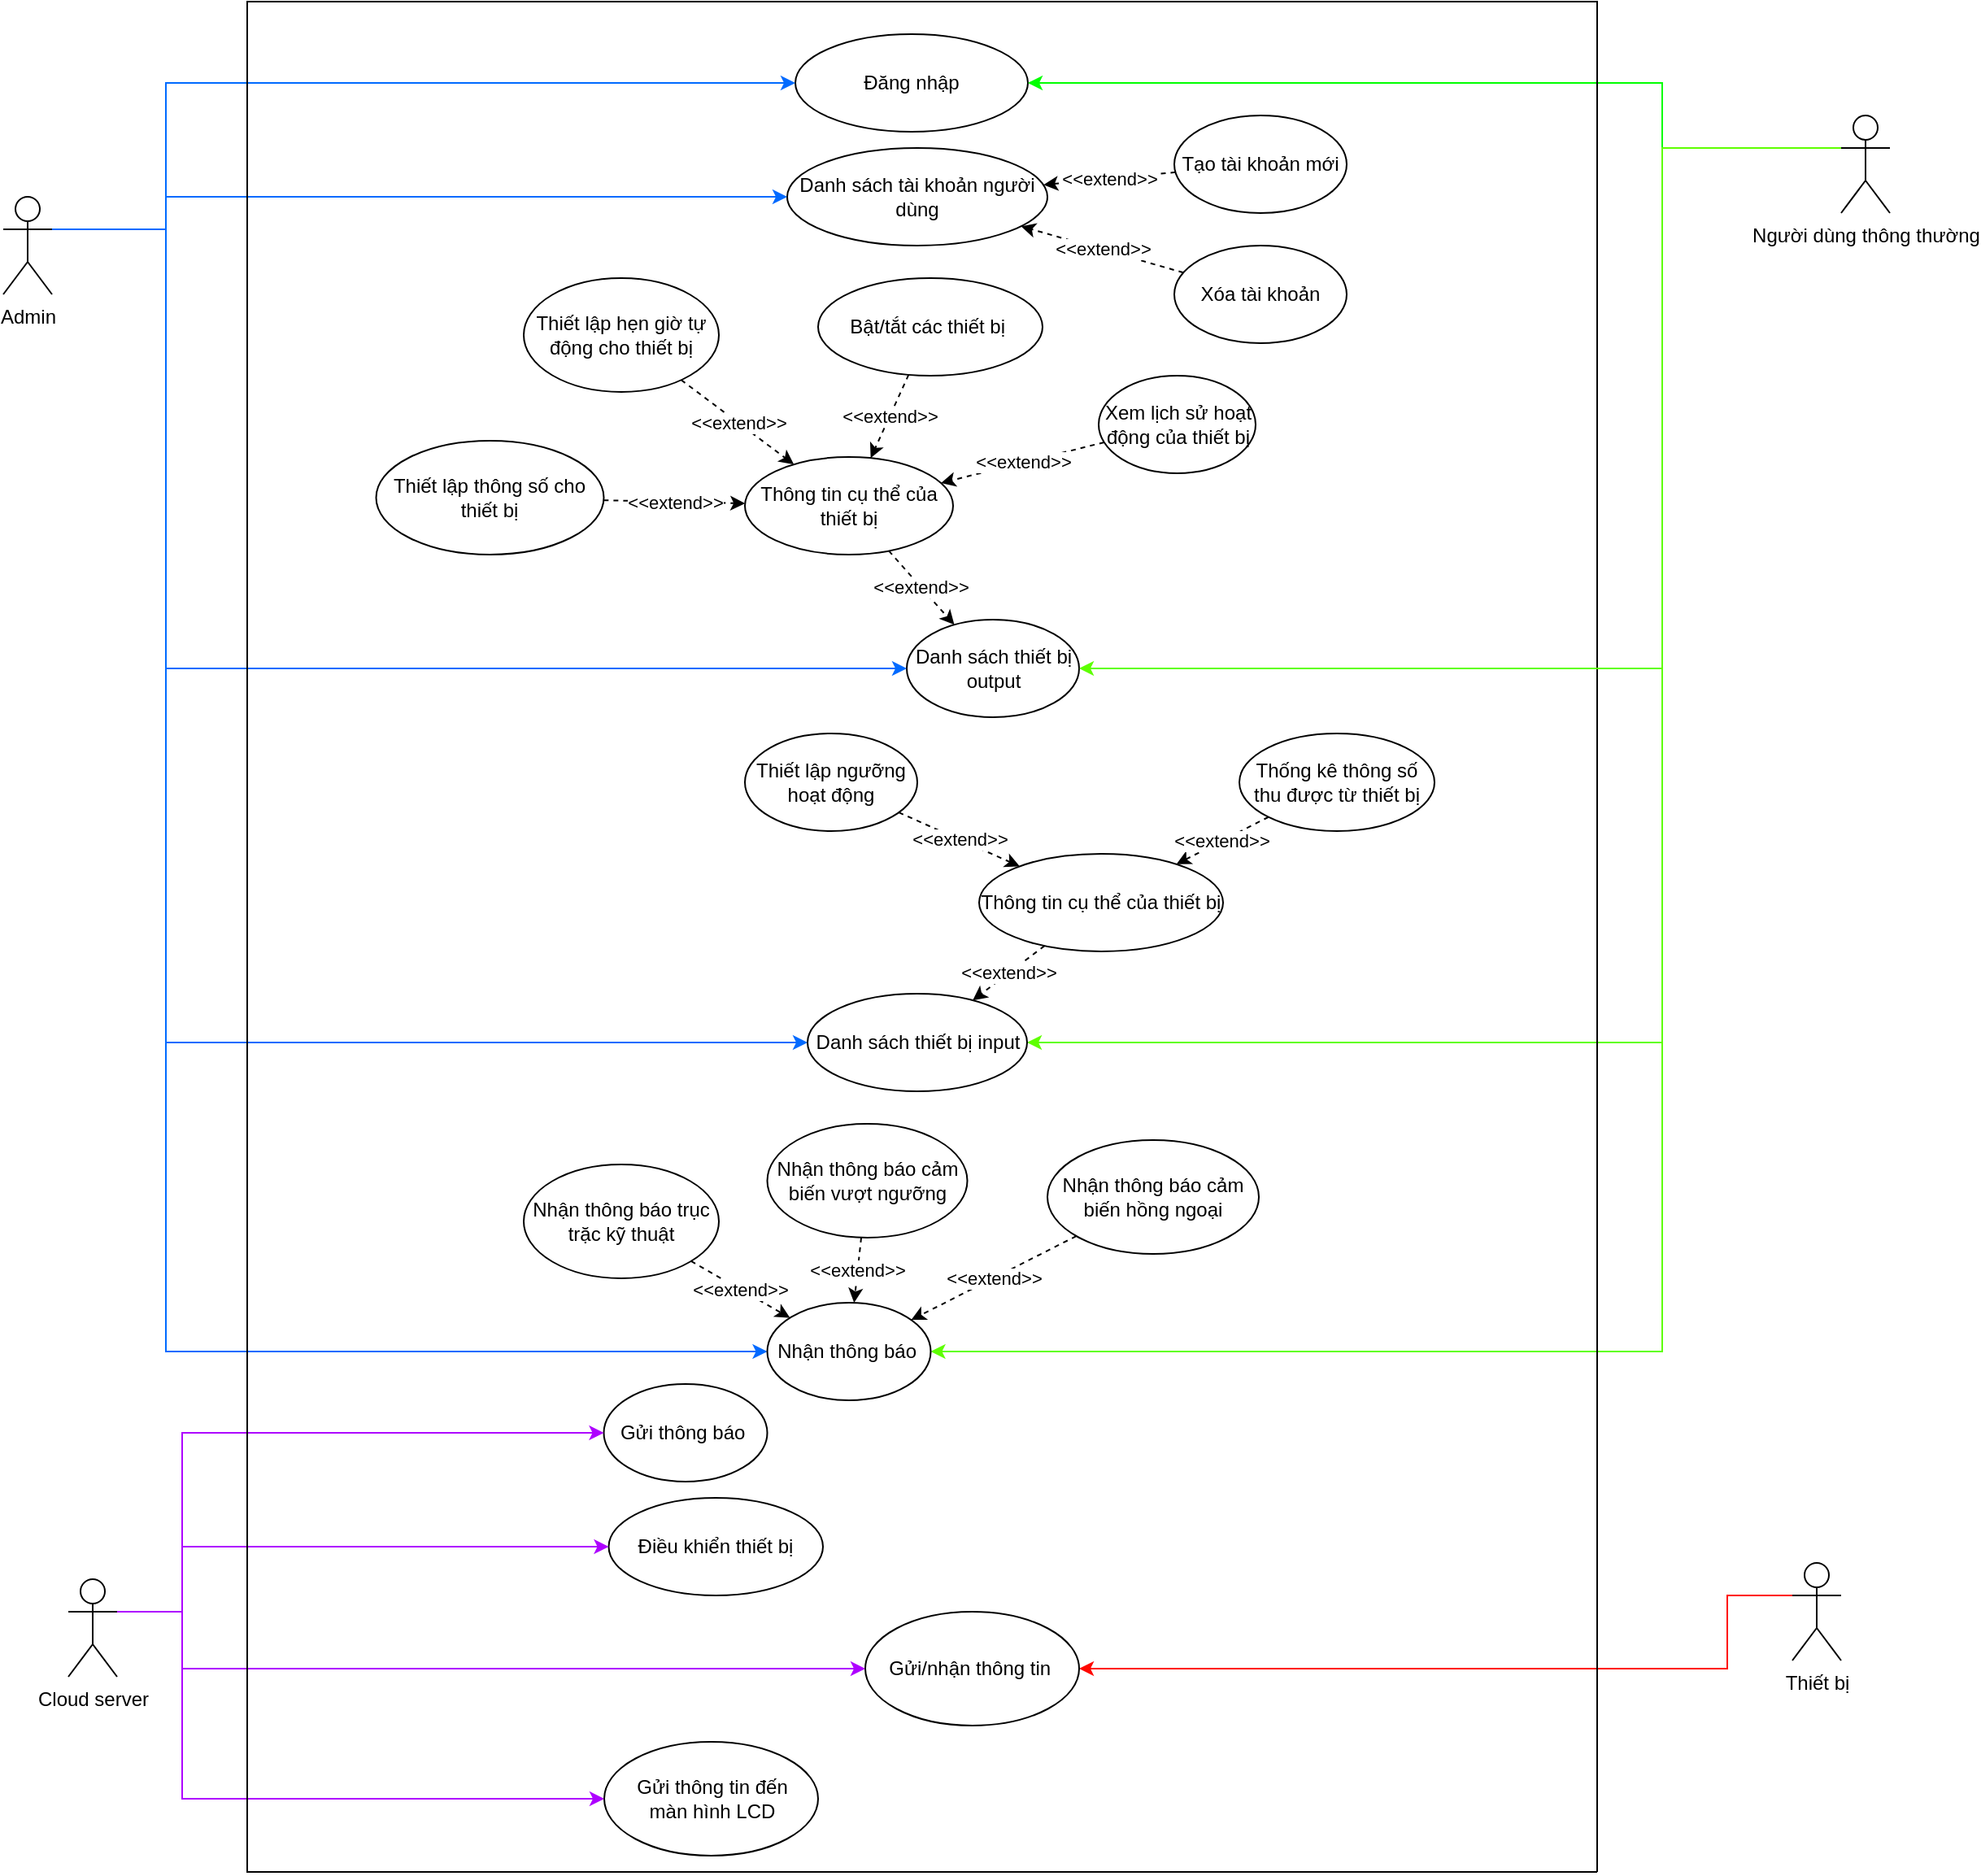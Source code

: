 <mxfile version="21.0.6" type="github">
  <diagram name="Page-1" id="Gs4qEUFltZ7bUWOozk17">
    <mxGraphModel dx="1965" dy="-112" grid="1" gridSize="10" guides="1" tooltips="1" connect="1" arrows="1" fold="1" page="1" pageScale="1" pageWidth="827" pageHeight="1169" math="0" shadow="0">
      <root>
        <mxCell id="0" />
        <mxCell id="1" parent="0" />
        <mxCell id="Ebhskz-XtMlUNa1snjmE-1" value="Admin" style="shape=umlActor;verticalLabelPosition=bottom;verticalAlign=top;html=1;outlineConnect=0;" parent="1" vertex="1">
          <mxGeometry x="50" y="1320" width="30" height="60" as="geometry" />
        </mxCell>
        <mxCell id="Ebhskz-XtMlUNa1snjmE-2" value="Đăng nhập" style="ellipse;whiteSpace=wrap;html=1;" parent="1" vertex="1">
          <mxGeometry x="537" y="1220" width="143" height="60" as="geometry" />
        </mxCell>
        <mxCell id="Ebhskz-XtMlUNa1snjmE-3" value="Thông tin cụ thể của thiết bị" style="ellipse;whiteSpace=wrap;html=1;" parent="1" vertex="1">
          <mxGeometry x="506" y="1480" width="128" height="60" as="geometry" />
        </mxCell>
        <mxCell id="Ebhskz-XtMlUNa1snjmE-4" value="Danh sách thiết bị output" style="ellipse;whiteSpace=wrap;html=1;" parent="1" vertex="1">
          <mxGeometry x="605.5" y="1580" width="106" height="60" as="geometry" />
        </mxCell>
        <mxCell id="Ebhskz-XtMlUNa1snjmE-5" value="Bật/tắt các thiết bị&amp;nbsp;" style="ellipse;whiteSpace=wrap;html=1;" parent="1" vertex="1">
          <mxGeometry x="551" y="1370" width="138" height="60" as="geometry" />
        </mxCell>
        <mxCell id="Ebhskz-XtMlUNa1snjmE-6" value="Thiết lập hẹn giờ tự động cho thiết bị" style="ellipse;whiteSpace=wrap;html=1;" parent="1" vertex="1">
          <mxGeometry x="370" y="1370" width="120" height="70" as="geometry" />
        </mxCell>
        <mxCell id="Ebhskz-XtMlUNa1snjmE-7" value="" style="endArrow=classic;html=1;rounded=0;entryX=0;entryY=0.5;entryDx=0;entryDy=0;exitX=1;exitY=0.333;exitDx=0;exitDy=0;exitPerimeter=0;edgeStyle=orthogonalEdgeStyle;fillColor=#dae8fc;strokeColor=#006aff;startArrow=none;" parent="1" source="Ebhskz-XtMlUNa1snjmE-1" target="Ebhskz-XtMlUNa1snjmE-2" edge="1">
          <mxGeometry width="50" height="50" relative="1" as="geometry">
            <mxPoint x="130" y="1330" as="sourcePoint" />
            <mxPoint x="180" y="1280" as="targetPoint" />
            <Array as="points">
              <mxPoint x="150" y="1340" />
              <mxPoint x="150" y="1250" />
            </Array>
          </mxGeometry>
        </mxCell>
        <mxCell id="Ebhskz-XtMlUNa1snjmE-8" value="" style="endArrow=classic;html=1;rounded=0;exitX=1;exitY=0.333;exitDx=0;exitDy=0;exitPerimeter=0;edgeStyle=orthogonalEdgeStyle;fillColor=#dae8fc;strokeColor=#006aff;entryX=0;entryY=0.5;entryDx=0;entryDy=0;" parent="1" source="Ebhskz-XtMlUNa1snjmE-1" target="Ebhskz-XtMlUNa1snjmE-4" edge="1">
          <mxGeometry width="50" height="50" relative="1" as="geometry">
            <mxPoint x="130" y="1460" as="sourcePoint" />
            <mxPoint x="246.0" y="1420" as="targetPoint" />
            <Array as="points">
              <mxPoint x="150" y="1340" />
              <mxPoint x="150" y="1610" />
            </Array>
          </mxGeometry>
        </mxCell>
        <mxCell id="Ebhskz-XtMlUNa1snjmE-9" style="edgeStyle=orthogonalEdgeStyle;rounded=0;orthogonalLoop=1;jettySize=auto;html=1;exitX=0;exitY=0.333;exitDx=0;exitDy=0;exitPerimeter=0;entryX=1;entryY=0.5;entryDx=0;entryDy=0;fillColor=#e51400;strokeColor=#FF0800;" parent="1" source="Ebhskz-XtMlUNa1snjmE-10" target="Ebhskz-XtMlUNa1snjmE-40" edge="1">
          <mxGeometry relative="1" as="geometry">
            <Array as="points">
              <mxPoint x="1110" y="2225" />
            </Array>
          </mxGeometry>
        </mxCell>
        <mxCell id="Ebhskz-XtMlUNa1snjmE-10" value="Thiết bị" style="shape=umlActor;verticalLabelPosition=bottom;verticalAlign=top;html=1;outlineConnect=0;" parent="1" vertex="1">
          <mxGeometry x="1150" y="2160" width="30" height="60" as="geometry" />
        </mxCell>
        <mxCell id="Ebhskz-XtMlUNa1snjmE-11" value="Người dùng thông thường" style="shape=umlActor;verticalLabelPosition=bottom;verticalAlign=top;html=1;outlineConnect=0;" parent="1" vertex="1">
          <mxGeometry x="1180" y="1270" width="30" height="60" as="geometry" />
        </mxCell>
        <mxCell id="Ebhskz-XtMlUNa1snjmE-12" value="" style="endArrow=classic;html=1;rounded=0;exitX=0;exitY=0.333;exitDx=0;exitDy=0;exitPerimeter=0;entryX=1;entryY=0.5;entryDx=0;entryDy=0;edgeStyle=orthogonalEdgeStyle;fillColor=#008a00;strokeColor=#00ff00;" parent="1" source="Ebhskz-XtMlUNa1snjmE-11" target="Ebhskz-XtMlUNa1snjmE-2" edge="1">
          <mxGeometry width="50" height="50" relative="1" as="geometry">
            <mxPoint x="760" y="1550" as="sourcePoint" />
            <mxPoint x="810" y="1500" as="targetPoint" />
            <Array as="points">
              <mxPoint x="1070" y="1290" />
              <mxPoint x="1070" y="1250" />
            </Array>
          </mxGeometry>
        </mxCell>
        <mxCell id="Ebhskz-XtMlUNa1snjmE-13" value="&amp;lt;&amp;lt;extend&amp;gt;&amp;gt;" style="endArrow=classic;html=1;rounded=0;dashed=1;" parent="1" source="Ebhskz-XtMlUNa1snjmE-5" target="Ebhskz-XtMlUNa1snjmE-3" edge="1">
          <mxGeometry width="50" height="50" relative="1" as="geometry">
            <mxPoint x="630" y="1590" as="sourcePoint" />
            <mxPoint x="680" y="1540" as="targetPoint" />
          </mxGeometry>
        </mxCell>
        <mxCell id="Ebhskz-XtMlUNa1snjmE-14" value="&amp;lt;&amp;lt;extend&amp;gt;&amp;gt;" style="endArrow=classic;html=1;rounded=0;dashed=1;" parent="1" source="Ebhskz-XtMlUNa1snjmE-6" target="Ebhskz-XtMlUNa1snjmE-3" edge="1">
          <mxGeometry width="50" height="50" relative="1" as="geometry">
            <mxPoint x="559" y="1674" as="sourcePoint" />
            <mxPoint x="395" y="1583" as="targetPoint" />
          </mxGeometry>
        </mxCell>
        <mxCell id="Ebhskz-XtMlUNa1snjmE-15" value="Danh sách tài khoản người dùng" style="ellipse;whiteSpace=wrap;html=1;" parent="1" vertex="1">
          <mxGeometry x="532" y="1290" width="160" height="60" as="geometry" />
        </mxCell>
        <mxCell id="Ebhskz-XtMlUNa1snjmE-16" value="" style="endArrow=classic;html=1;rounded=0;exitX=1;exitY=0.333;exitDx=0;exitDy=0;exitPerimeter=0;entryX=0;entryY=0.5;entryDx=0;entryDy=0;edgeStyle=orthogonalEdgeStyle;fillColor=#dae8fc;strokeColor=#006aff;" parent="1" source="Ebhskz-XtMlUNa1snjmE-1" target="Ebhskz-XtMlUNa1snjmE-15" edge="1">
          <mxGeometry width="50" height="50" relative="1" as="geometry">
            <mxPoint x="600" y="1430" as="sourcePoint" />
            <mxPoint x="650" y="1380" as="targetPoint" />
            <Array as="points">
              <mxPoint x="150" y="1325" />
              <mxPoint x="150" y="1320" />
              <mxPoint x="530" y="1320" />
            </Array>
          </mxGeometry>
        </mxCell>
        <mxCell id="Ebhskz-XtMlUNa1snjmE-17" value="Thiết lập thông số cho thiết bị" style="ellipse;whiteSpace=wrap;html=1;" parent="1" vertex="1">
          <mxGeometry x="279.25" y="1470" width="140" height="70" as="geometry" />
        </mxCell>
        <mxCell id="Ebhskz-XtMlUNa1snjmE-18" value="&amp;lt;&amp;lt;extend&amp;gt;&amp;gt;" style="endArrow=classic;html=1;rounded=0;dashed=1;" parent="1" source="Ebhskz-XtMlUNa1snjmE-17" target="Ebhskz-XtMlUNa1snjmE-3" edge="1">
          <mxGeometry width="50" height="50" relative="1" as="geometry">
            <mxPoint x="483" y="1477" as="sourcePoint" />
            <mxPoint x="369" y="1447" as="targetPoint" />
          </mxGeometry>
        </mxCell>
        <mxCell id="Ebhskz-XtMlUNa1snjmE-19" value="Thông tin cụ thể của thiết bị" style="ellipse;whiteSpace=wrap;html=1;" parent="1" vertex="1">
          <mxGeometry x="650" y="1724" width="150" height="60" as="geometry" />
        </mxCell>
        <mxCell id="Ebhskz-XtMlUNa1snjmE-20" value="" style="endArrow=classic;html=1;rounded=0;strokeColor=#006aff;exitX=1;exitY=0.333;exitDx=0;exitDy=0;exitPerimeter=0;entryX=0;entryY=0.5;entryDx=0;entryDy=0;edgeStyle=orthogonalEdgeStyle;fillColor=#dae8fc;" parent="1" source="Ebhskz-XtMlUNa1snjmE-1" target="Ebhskz-XtMlUNa1snjmE-32" edge="1">
          <mxGeometry width="50" height="50" relative="1" as="geometry">
            <mxPoint x="610" y="1590" as="sourcePoint" />
            <mxPoint x="660" y="1540" as="targetPoint" />
            <Array as="points">
              <mxPoint x="150" y="1340" />
              <mxPoint x="150" y="1840" />
              <mxPoint x="532" y="1840" />
            </Array>
          </mxGeometry>
        </mxCell>
        <mxCell id="Ebhskz-XtMlUNa1snjmE-21" value="" style="endArrow=classic;html=1;rounded=0;strokeColor=#5eff00;exitX=0;exitY=0.333;exitDx=0;exitDy=0;exitPerimeter=0;entryX=1;entryY=0.5;entryDx=0;entryDy=0;fillColor=#d5e8d4;edgeStyle=orthogonalEdgeStyle;" parent="1" source="Ebhskz-XtMlUNa1snjmE-11" target="Ebhskz-XtMlUNa1snjmE-32" edge="1">
          <mxGeometry width="50" height="50" relative="1" as="geometry">
            <mxPoint x="610" y="1590" as="sourcePoint" />
            <mxPoint x="660" y="1540" as="targetPoint" />
            <Array as="points">
              <mxPoint x="1070" y="1290" />
              <mxPoint x="1070" y="1840" />
            </Array>
          </mxGeometry>
        </mxCell>
        <mxCell id="Ebhskz-XtMlUNa1snjmE-22" value="Xem lịch sử hoạt động của thiết bị" style="ellipse;whiteSpace=wrap;html=1;" parent="1" vertex="1">
          <mxGeometry x="723.5" y="1430" width="96.5" height="60" as="geometry" />
        </mxCell>
        <mxCell id="Ebhskz-XtMlUNa1snjmE-23" value="Thống kê thông số thu được từ thiết bị" style="ellipse;whiteSpace=wrap;html=1;" parent="1" vertex="1">
          <mxGeometry x="810" y="1650" width="120" height="60" as="geometry" />
        </mxCell>
        <mxCell id="Ebhskz-XtMlUNa1snjmE-24" value="Nhận thông báo trục trặc kỹ thuật" style="ellipse;whiteSpace=wrap;html=1;" parent="1" vertex="1">
          <mxGeometry x="370" y="1915" width="120" height="70" as="geometry" />
        </mxCell>
        <mxCell id="Ebhskz-XtMlUNa1snjmE-25" value="Nhận thông báo cảm biến vượt ngưỡng" style="ellipse;whiteSpace=wrap;html=1;" parent="1" vertex="1">
          <mxGeometry x="519.75" y="1890" width="123" height="70" as="geometry" />
        </mxCell>
        <mxCell id="Ebhskz-XtMlUNa1snjmE-26" value="Nhận thông báo cảm biến hồng ngoại" style="ellipse;whiteSpace=wrap;html=1;" parent="1" vertex="1">
          <mxGeometry x="692" y="1900" width="130" height="70" as="geometry" />
        </mxCell>
        <mxCell id="Ebhskz-XtMlUNa1snjmE-27" value="" style="endArrow=classic;html=1;rounded=0;strokeColor=#5EFF00;exitX=0;exitY=0.333;exitDx=0;exitDy=0;exitPerimeter=0;entryX=1;entryY=0.5;entryDx=0;entryDy=0;edgeStyle=orthogonalEdgeStyle;" parent="1" source="Ebhskz-XtMlUNa1snjmE-11" target="Ebhskz-XtMlUNa1snjmE-36" edge="1">
          <mxGeometry width="50" height="50" relative="1" as="geometry">
            <mxPoint x="680" y="1680" as="sourcePoint" />
            <mxPoint x="730" y="1630" as="targetPoint" />
            <Array as="points">
              <mxPoint x="1070" y="1290" />
              <mxPoint x="1070" y="2030" />
            </Array>
          </mxGeometry>
        </mxCell>
        <mxCell id="Ebhskz-XtMlUNa1snjmE-28" value="" style="endArrow=classic;html=1;rounded=0;strokeColor=#006aff;exitX=1;exitY=0.333;exitDx=0;exitDy=0;exitPerimeter=0;entryX=0;entryY=0.5;entryDx=0;entryDy=0;edgeStyle=orthogonalEdgeStyle;" parent="1" source="Ebhskz-XtMlUNa1snjmE-1" target="Ebhskz-XtMlUNa1snjmE-36" edge="1">
          <mxGeometry width="50" height="50" relative="1" as="geometry">
            <mxPoint x="680" y="1770" as="sourcePoint" />
            <mxPoint x="730" y="1720" as="targetPoint" />
            <Array as="points">
              <mxPoint x="150" y="1340" />
              <mxPoint x="150" y="2030" />
            </Array>
          </mxGeometry>
        </mxCell>
        <mxCell id="Ebhskz-XtMlUNa1snjmE-29" value="&amp;lt;&amp;lt;extend&amp;gt;&amp;gt;" style="endArrow=classic;html=1;rounded=0;dashed=1;" parent="1" source="Ebhskz-XtMlUNa1snjmE-22" target="Ebhskz-XtMlUNa1snjmE-3" edge="1">
          <mxGeometry width="50" height="50" relative="1" as="geometry">
            <mxPoint x="462" y="1556" as="sourcePoint" />
            <mxPoint x="360" y="1451" as="targetPoint" />
          </mxGeometry>
        </mxCell>
        <mxCell id="Ebhskz-XtMlUNa1snjmE-30" value="&amp;lt;&amp;lt;extend&amp;gt;&amp;gt;" style="endArrow=classic;html=1;rounded=0;dashed=1;" parent="1" source="Ebhskz-XtMlUNa1snjmE-23" target="Ebhskz-XtMlUNa1snjmE-19" edge="1">
          <mxGeometry width="50" height="50" relative="1" as="geometry">
            <mxPoint x="785" y="1734" as="sourcePoint" />
            <mxPoint x="706" y="1681" as="targetPoint" />
          </mxGeometry>
        </mxCell>
        <mxCell id="Ebhskz-XtMlUNa1snjmE-31" value="Cloud server" style="shape=umlActor;verticalLabelPosition=bottom;verticalAlign=top;html=1;outlineConnect=0;" parent="1" vertex="1">
          <mxGeometry x="90" y="2170" width="30" height="60" as="geometry" />
        </mxCell>
        <mxCell id="Ebhskz-XtMlUNa1snjmE-32" value="Danh sách thiết bị input" style="ellipse;whiteSpace=wrap;html=1;" parent="1" vertex="1">
          <mxGeometry x="544.5" y="1810" width="135" height="60" as="geometry" />
        </mxCell>
        <mxCell id="Ebhskz-XtMlUNa1snjmE-33" value="&amp;lt;&amp;lt;extend&amp;gt;&amp;gt;" style="endArrow=classic;html=1;rounded=0;dashed=1;" parent="1" source="Ebhskz-XtMlUNa1snjmE-3" target="Ebhskz-XtMlUNa1snjmE-4" edge="1">
          <mxGeometry x="-0.009" width="50" height="50" relative="1" as="geometry">
            <mxPoint x="785" y="1734" as="sourcePoint" />
            <mxPoint x="706" y="1681" as="targetPoint" />
            <mxPoint as="offset" />
          </mxGeometry>
        </mxCell>
        <mxCell id="Ebhskz-XtMlUNa1snjmE-34" value="&amp;lt;&amp;lt;extend&amp;gt;&amp;gt;" style="endArrow=classic;html=1;rounded=0;dashed=1;" parent="1" source="Ebhskz-XtMlUNa1snjmE-19" target="Ebhskz-XtMlUNa1snjmE-32" edge="1">
          <mxGeometry width="50" height="50" relative="1" as="geometry">
            <mxPoint x="597" y="1660" as="sourcePoint" />
            <mxPoint x="490" y="1700" as="targetPoint" />
          </mxGeometry>
        </mxCell>
        <mxCell id="Ebhskz-XtMlUNa1snjmE-35" value="Điều khiển thiết bị" style="ellipse;whiteSpace=wrap;html=1;" parent="1" vertex="1">
          <mxGeometry x="422.25" y="2120" width="131.75" height="60" as="geometry" />
        </mxCell>
        <mxCell id="Ebhskz-XtMlUNa1snjmE-36" value="Nhận thông báo&amp;nbsp;" style="ellipse;whiteSpace=wrap;html=1;" parent="1" vertex="1">
          <mxGeometry x="519.75" y="2000" width="100.5" height="60" as="geometry" />
        </mxCell>
        <mxCell id="Ebhskz-XtMlUNa1snjmE-37" value="&amp;lt;&amp;lt;extend&amp;gt;&amp;gt;" style="endArrow=classic;html=1;rounded=0;dashed=1;" parent="1" source="Ebhskz-XtMlUNa1snjmE-24" target="Ebhskz-XtMlUNa1snjmE-36" edge="1">
          <mxGeometry width="50" height="50" relative="1" as="geometry">
            <mxPoint x="730" y="1903" as="sourcePoint" />
            <mxPoint x="692" y="1851" as="targetPoint" />
          </mxGeometry>
        </mxCell>
        <mxCell id="Ebhskz-XtMlUNa1snjmE-38" value="&amp;lt;&amp;lt;extend&amp;gt;&amp;gt;" style="endArrow=classic;html=1;rounded=0;dashed=1;" parent="1" source="Ebhskz-XtMlUNa1snjmE-25" target="Ebhskz-XtMlUNa1snjmE-36" edge="1">
          <mxGeometry width="50" height="50" relative="1" as="geometry">
            <mxPoint x="483" y="1917" as="sourcePoint" />
            <mxPoint x="436" y="1954" as="targetPoint" />
          </mxGeometry>
        </mxCell>
        <mxCell id="Ebhskz-XtMlUNa1snjmE-39" value="&amp;lt;&amp;lt;extend&amp;gt;&amp;gt;" style="endArrow=classic;html=1;rounded=0;dashed=1;" parent="1" source="Ebhskz-XtMlUNa1snjmE-26" target="Ebhskz-XtMlUNa1snjmE-36" edge="1">
          <mxGeometry width="50" height="50" relative="1" as="geometry">
            <mxPoint x="564" y="1975" as="sourcePoint" />
            <mxPoint x="451" y="1975" as="targetPoint" />
          </mxGeometry>
        </mxCell>
        <mxCell id="Ebhskz-XtMlUNa1snjmE-40" value="Gửi/nhận thông tin&amp;nbsp;" style="ellipse;whiteSpace=wrap;html=1;" parent="1" vertex="1">
          <mxGeometry x="580" y="2190" width="131.5" height="70" as="geometry" />
        </mxCell>
        <mxCell id="Ebhskz-XtMlUNa1snjmE-41" value="" style="endArrow=classic;html=1;rounded=0;exitX=1;exitY=0.333;exitDx=0;exitDy=0;exitPerimeter=0;entryX=0;entryY=0.5;entryDx=0;entryDy=0;fillColor=#e1d5e7;strokeColor=#ae00ff;edgeStyle=orthogonalEdgeStyle;" parent="1" source="Ebhskz-XtMlUNa1snjmE-31" target="Ebhskz-XtMlUNa1snjmE-35" edge="1">
          <mxGeometry width="50" height="50" relative="1" as="geometry">
            <mxPoint x="290" y="1960" as="sourcePoint" />
            <mxPoint x="340" y="1910" as="targetPoint" />
            <Array as="points">
              <mxPoint x="160" y="2190" />
              <mxPoint x="160" y="2150" />
            </Array>
          </mxGeometry>
        </mxCell>
        <mxCell id="Ebhskz-XtMlUNa1snjmE-42" value="" style="endArrow=classic;html=1;rounded=0;exitX=1;exitY=0.333;exitDx=0;exitDy=0;exitPerimeter=0;entryX=0;entryY=0.5;entryDx=0;entryDy=0;fillColor=#e1d5e7;strokeColor=#ae00ff;edgeStyle=orthogonalEdgeStyle;" parent="1" source="Ebhskz-XtMlUNa1snjmE-31" target="Ebhskz-XtMlUNa1snjmE-40" edge="1">
          <mxGeometry width="50" height="50" relative="1" as="geometry">
            <mxPoint x="140" y="2190" as="sourcePoint" />
            <mxPoint x="287" y="2110" as="targetPoint" />
            <Array as="points">
              <mxPoint x="160" y="2190" />
              <mxPoint x="160" y="2225" />
            </Array>
          </mxGeometry>
        </mxCell>
        <mxCell id="Ebhskz-XtMlUNa1snjmE-43" value="Gửi thông báo&amp;nbsp;" style="ellipse;whiteSpace=wrap;html=1;" parent="1" vertex="1">
          <mxGeometry x="419.25" y="2050" width="100.5" height="60" as="geometry" />
        </mxCell>
        <mxCell id="Ebhskz-XtMlUNa1snjmE-44" value="" style="endArrow=classic;html=1;rounded=0;entryX=0;entryY=0.5;entryDx=0;entryDy=0;exitX=1;exitY=0.333;exitDx=0;exitDy=0;exitPerimeter=0;edgeStyle=orthogonalEdgeStyle;fillColor=#e1d5e7;strokeColor=#ae00ff;" parent="1" source="Ebhskz-XtMlUNa1snjmE-31" target="Ebhskz-XtMlUNa1snjmE-43" edge="1">
          <mxGeometry width="50" height="50" relative="1" as="geometry">
            <mxPoint x="130" y="2240" as="sourcePoint" />
            <mxPoint x="328" y="2210" as="targetPoint" />
            <Array as="points">
              <mxPoint x="160" y="2190" />
              <mxPoint x="160" y="2080" />
            </Array>
          </mxGeometry>
        </mxCell>
        <mxCell id="Ebhskz-XtMlUNa1snjmE-45" value="Thiết lập ngưỡng hoạt động" style="ellipse;whiteSpace=wrap;html=1;" parent="1" vertex="1">
          <mxGeometry x="506" y="1650" width="106" height="60" as="geometry" />
        </mxCell>
        <mxCell id="Ebhskz-XtMlUNa1snjmE-46" value="Gửi thông tin đến&lt;br&gt;màn hình LCD" style="ellipse;whiteSpace=wrap;html=1;" parent="1" vertex="1">
          <mxGeometry x="419.5" y="2270" width="131.5" height="70" as="geometry" />
        </mxCell>
        <mxCell id="Ebhskz-XtMlUNa1snjmE-47" value="" style="endArrow=classic;html=1;rounded=0;exitX=1;exitY=0.333;exitDx=0;exitDy=0;exitPerimeter=0;entryX=0;entryY=0.5;entryDx=0;entryDy=0;fillColor=#e1d5e7;strokeColor=#ae00ff;edgeStyle=orthogonalEdgeStyle;" parent="1" source="Ebhskz-XtMlUNa1snjmE-31" target="Ebhskz-XtMlUNa1snjmE-46" edge="1">
          <mxGeometry width="50" height="50" relative="1" as="geometry">
            <mxPoint x="130" y="2240" as="sourcePoint" />
            <mxPoint x="357" y="2235" as="targetPoint" />
            <Array as="points">
              <mxPoint x="120" y="2190" />
              <mxPoint x="160" y="2190" />
              <mxPoint x="160" y="2305" />
            </Array>
          </mxGeometry>
        </mxCell>
        <mxCell id="Ebhskz-XtMlUNa1snjmE-48" value="" style="endArrow=none;html=1;rounded=0;" parent="1" edge="1">
          <mxGeometry width="50" height="50" relative="1" as="geometry">
            <mxPoint x="1030" y="2350" as="sourcePoint" />
            <mxPoint x="1030" y="2350" as="targetPoint" />
            <Array as="points">
              <mxPoint x="200" y="2350" />
              <mxPoint x="200" y="1200" />
              <mxPoint x="600" y="1200" />
              <mxPoint x="1030" y="1200" />
            </Array>
          </mxGeometry>
        </mxCell>
        <mxCell id="Ebhskz-XtMlUNa1snjmE-49" value="" style="endArrow=classic;html=1;rounded=0;exitX=0;exitY=0.333;exitDx=0;exitDy=0;exitPerimeter=0;entryX=1;entryY=0.5;entryDx=0;entryDy=0;strokeColor=#5EFF00;edgeStyle=orthogonalEdgeStyle;" parent="1" source="Ebhskz-XtMlUNa1snjmE-11" target="Ebhskz-XtMlUNa1snjmE-4" edge="1">
          <mxGeometry width="50" height="50" relative="1" as="geometry">
            <mxPoint x="540" y="1490" as="sourcePoint" />
            <mxPoint x="590" y="1440" as="targetPoint" />
            <Array as="points">
              <mxPoint x="1070" y="1290" />
              <mxPoint x="1070" y="1610" />
            </Array>
          </mxGeometry>
        </mxCell>
        <mxCell id="Ebhskz-XtMlUNa1snjmE-50" value="Tạo tài khoản mới" style="ellipse;whiteSpace=wrap;html=1;" parent="1" vertex="1">
          <mxGeometry x="770" y="1270" width="106" height="60" as="geometry" />
        </mxCell>
        <mxCell id="Ebhskz-XtMlUNa1snjmE-51" value="Xóa tài khoản" style="ellipse;whiteSpace=wrap;html=1;" parent="1" vertex="1">
          <mxGeometry x="770" y="1350" width="106" height="60" as="geometry" />
        </mxCell>
        <mxCell id="Ebhskz-XtMlUNa1snjmE-52" value="&amp;lt;&amp;lt;extend&amp;gt;&amp;gt;" style="endArrow=classic;html=1;rounded=0;dashed=1;" parent="1" source="Ebhskz-XtMlUNa1snjmE-50" target="Ebhskz-XtMlUNa1snjmE-15" edge="1">
          <mxGeometry width="50" height="50" relative="1" as="geometry">
            <mxPoint x="848" y="1530" as="sourcePoint" />
            <mxPoint x="712" y="1583" as="targetPoint" />
          </mxGeometry>
        </mxCell>
        <mxCell id="Ebhskz-XtMlUNa1snjmE-53" value="&amp;lt;&amp;lt;extend&amp;gt;&amp;gt;" style="endArrow=classic;html=1;rounded=0;dashed=1;" parent="1" source="Ebhskz-XtMlUNa1snjmE-51" target="Ebhskz-XtMlUNa1snjmE-15" edge="1">
          <mxGeometry width="50" height="50" relative="1" as="geometry">
            <mxPoint x="781" y="1315" as="sourcePoint" />
            <mxPoint x="700" y="1323" as="targetPoint" />
          </mxGeometry>
        </mxCell>
        <mxCell id="Ebhskz-XtMlUNa1snjmE-54" value="&amp;lt;&amp;lt;extend&amp;gt;&amp;gt;" style="endArrow=classic;html=1;rounded=0;dashed=1;" parent="1" source="Ebhskz-XtMlUNa1snjmE-45" target="Ebhskz-XtMlUNa1snjmE-19" edge="1">
          <mxGeometry width="50" height="50" relative="1" as="geometry">
            <mxPoint x="832" y="1710" as="sourcePoint" />
            <mxPoint x="760" y="1747" as="targetPoint" />
          </mxGeometry>
        </mxCell>
      </root>
    </mxGraphModel>
  </diagram>
</mxfile>
